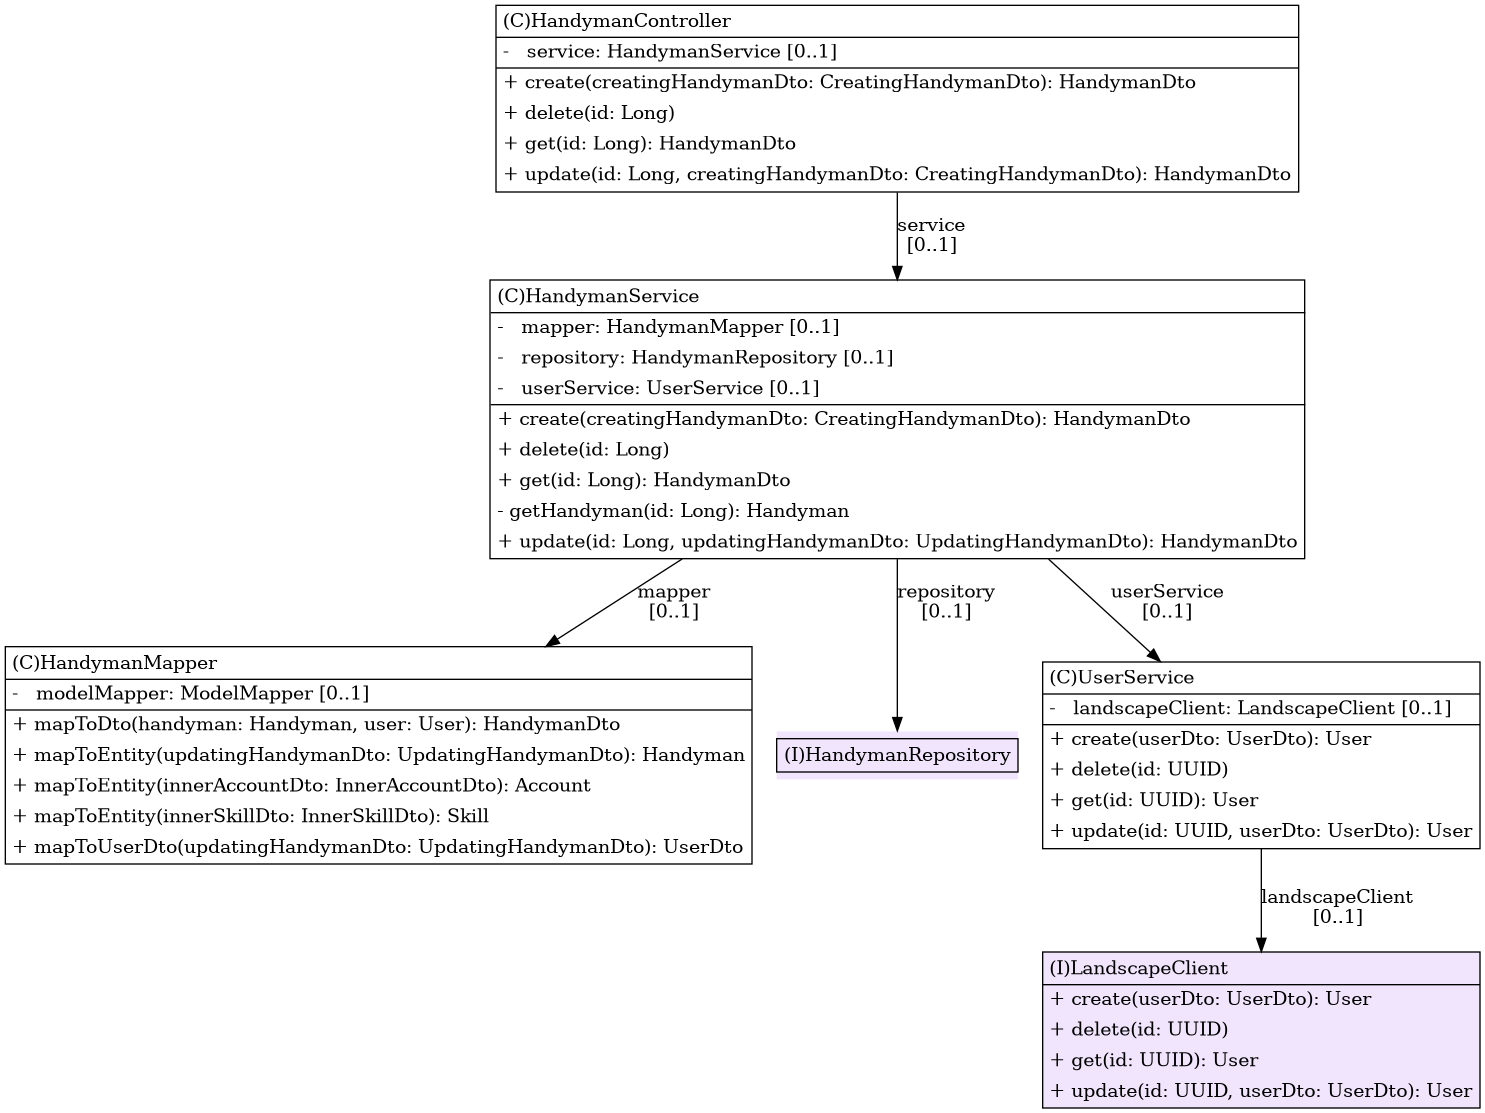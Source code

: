 @startuml

/' diagram meta data start
config=StructureConfiguration;
{
  "projectClassification": {
    "searchMode": "OpenProject", // OpenProject, AllProjects
    "includedProjects": "",
    "pathEndKeywords": "*.impl",
    "isClientPath": "",
    "isClientName": "",
    "isTestPath": "",
    "isTestName": "",
    "isMappingPath": "",
    "isMappingName": "",
    "isDataAccessPath": "",
    "isDataAccessName": "",
    "isDataStructurePath": "",
    "isDataStructureName": "",
    "isInterfaceStructuresPath": "",
    "isInterfaceStructuresName": "",
    "isEntryPointPath": "",
    "isEntryPointName": "",
    "treatFinalFieldsAsMandatory": false
  },
  "graphRestriction": {
    "classPackageExcludeFilter": "",
    "classPackageIncludeFilter": "",
    "classNameExcludeFilter": "",
    "classNameIncludeFilter": "",
    "methodNameExcludeFilter": "",
    "methodNameIncludeFilter": "",
    "removeByInheritance": "", // inheritance/annotation based filtering is done in a second step
    "removeByAnnotation": "",
    "removeByClassPackage": "", // cleanup the graph after inheritance/annotation based filtering is done
    "removeByClassName": "",
    "cutMappings": false,
    "cutEnum": true,
    "cutTests": true,
    "cutClient": true,
    "cutDataAccess": false,
    "cutInterfaceStructures": false,
    "cutDataStructures": false,
    "cutGetterAndSetter": true,
    "cutConstructors": true
  },
  "graphTraversal": {
    "forwardDepth": 6,
    "backwardDepth": 6,
    "classPackageExcludeFilter": "",
    "classPackageIncludeFilter": "",
    "classNameExcludeFilter": "",
    "classNameIncludeFilter": "",
    "methodNameExcludeFilter": "",
    "methodNameIncludeFilter": "",
    "hideMappings": false,
    "hideDataStructures": false,
    "hidePrivateMethods": true,
    "hideInterfaceCalls": false, // indirection: implementation -> interface (is hidden) -> implementation
    "onlyShowApplicationEntryPoints": false, // root node is included
    "useMethodCallsForStructureDiagram": "ForwardOnly" // ForwardOnly, BothDirections, No
  },
  "details": {
    "aggregation": "GroupByClass", // ByClass, GroupByClass, None
    "showClassGenericTypes": true,
    "showMethods": true,
    "showMethodParameterNames": true,
    "showMethodParameterTypes": true,
    "showMethodReturnType": true,
    "showPackageLevels": 0,
    "showDetailedClassStructure": true
  },
  "rootClass": "ru.tinkoff.academy.handyman.controller.HandymanController",
  "extensionCallbackMethod": "" // qualified.class.name#methodName - signature: public static String method(String)
}
diagram meta data end '/



digraph g {
    rankdir="TB"
    splines=polyline
    

'nodes 
HandymanController256798652[
	label=<<TABLE BORDER="1" CELLBORDER="0" CELLPADDING="4" CELLSPACING="0">
<TR><TD ALIGN="LEFT" >(C)HandymanController</TD></TR>
<HR/>
<TR><TD ALIGN="LEFT" >-   service: HandymanService [0..1]</TD></TR>
<HR/>
<TR><TD ALIGN="LEFT" >+ create(creatingHandymanDto: CreatingHandymanDto): HandymanDto</TD></TR>
<TR><TD ALIGN="LEFT" >+ delete(id: Long)</TD></TR>
<TR><TD ALIGN="LEFT" >+ get(id: Long): HandymanDto</TD></TR>
<TR><TD ALIGN="LEFT" >+ update(id: Long, creatingHandymanDto: CreatingHandymanDto): HandymanDto</TD></TR>
</TABLE>>
	style=filled
	margin=0
	shape=plaintext
	fillcolor="#FFFFFF"
];

HandymanMapper771302815[
	label=<<TABLE BORDER="1" CELLBORDER="0" CELLPADDING="4" CELLSPACING="0">
<TR><TD ALIGN="LEFT" >(C)HandymanMapper</TD></TR>
<HR/>
<TR><TD ALIGN="LEFT" >-   modelMapper: ModelMapper [0..1]</TD></TR>
<HR/>
<TR><TD ALIGN="LEFT" >+ mapToDto(handyman: Handyman, user: User): HandymanDto</TD></TR>
<TR><TD ALIGN="LEFT" >+ mapToEntity(updatingHandymanDto: UpdatingHandymanDto): Handyman</TD></TR>
<TR><TD ALIGN="LEFT" >+ mapToEntity(innerAccountDto: InnerAccountDto): Account</TD></TR>
<TR><TD ALIGN="LEFT" >+ mapToEntity(innerSkillDto: InnerSkillDto): Skill</TD></TR>
<TR><TD ALIGN="LEFT" >+ mapToUserDto(updatingHandymanDto: UpdatingHandymanDto): UserDto</TD></TR>
</TABLE>>
	style=filled
	margin=0
	shape=plaintext
	fillcolor="#FFFFFF"
];

HandymanRepository1570170730[
	label=<<TABLE BORDER="1" CELLBORDER="0" CELLPADDING="4" CELLSPACING="0">
<TR><TD ALIGN="LEFT" >(I)HandymanRepository</TD></TR>
</TABLE>>
	style=filled
	margin=0
	shape=plaintext
	fillcolor="#F1E5FD"
];

HandymanService1288950123[
	label=<<TABLE BORDER="1" CELLBORDER="0" CELLPADDING="4" CELLSPACING="0">
<TR><TD ALIGN="LEFT" >(C)HandymanService</TD></TR>
<HR/>
<TR><TD ALIGN="LEFT" >-   mapper: HandymanMapper [0..1]</TD></TR>
<TR><TD ALIGN="LEFT" >-   repository: HandymanRepository [0..1]</TD></TR>
<TR><TD ALIGN="LEFT" >-   userService: UserService [0..1]</TD></TR>
<HR/>
<TR><TD ALIGN="LEFT" >+ create(creatingHandymanDto: CreatingHandymanDto): HandymanDto</TD></TR>
<TR><TD ALIGN="LEFT" >+ delete(id: Long)</TD></TR>
<TR><TD ALIGN="LEFT" >+ get(id: Long): HandymanDto</TD></TR>
<TR><TD ALIGN="LEFT" >- getHandyman(id: Long): Handyman</TD></TR>
<TR><TD ALIGN="LEFT" >+ update(id: Long, updatingHandymanDto: UpdatingHandymanDto): HandymanDto</TD></TR>
</TABLE>>
	style=filled
	margin=0
	shape=plaintext
	fillcolor="#FFFFFF"
];

LandscapeClient1047654421[
	label=<<TABLE BORDER="1" CELLBORDER="0" CELLPADDING="4" CELLSPACING="0">
<TR><TD ALIGN="LEFT" >(I)LandscapeClient</TD></TR>
<HR/>
<TR><TD ALIGN="LEFT" >+ create(userDto: UserDto): User</TD></TR>
<TR><TD ALIGN="LEFT" >+ delete(id: UUID)</TD></TR>
<TR><TD ALIGN="LEFT" >+ get(id: UUID): User</TD></TR>
<TR><TD ALIGN="LEFT" >+ update(id: UUID, userDto: UserDto): User</TD></TR>
</TABLE>>
	style=filled
	margin=0
	shape=plaintext
	fillcolor="#F1E5FD"
];

UserService1288950123[
	label=<<TABLE BORDER="1" CELLBORDER="0" CELLPADDING="4" CELLSPACING="0">
<TR><TD ALIGN="LEFT" >(C)UserService</TD></TR>
<HR/>
<TR><TD ALIGN="LEFT" >-   landscapeClient: LandscapeClient [0..1]</TD></TR>
<HR/>
<TR><TD ALIGN="LEFT" >+ create(userDto: UserDto): User</TD></TR>
<TR><TD ALIGN="LEFT" >+ delete(id: UUID)</TD></TR>
<TR><TD ALIGN="LEFT" >+ get(id: UUID): User</TD></TR>
<TR><TD ALIGN="LEFT" >+ update(id: UUID, userDto: UserDto): User</TD></TR>
</TABLE>>
	style=filled
	margin=0
	shape=plaintext
	fillcolor="#FFFFFF"
];

'edges    
HandymanController256798652 -> HandymanService1288950123[label="service
[0..1]"];
HandymanService1288950123 -> HandymanMapper771302815[label="mapper
[0..1]"];
HandymanService1288950123 -> HandymanRepository1570170730[label="repository
[0..1]"];
HandymanService1288950123 -> UserService1288950123[label="userService
[0..1]"];
UserService1288950123 -> LandscapeClient1047654421[label="landscapeClient
[0..1]"];
    
}
@enduml